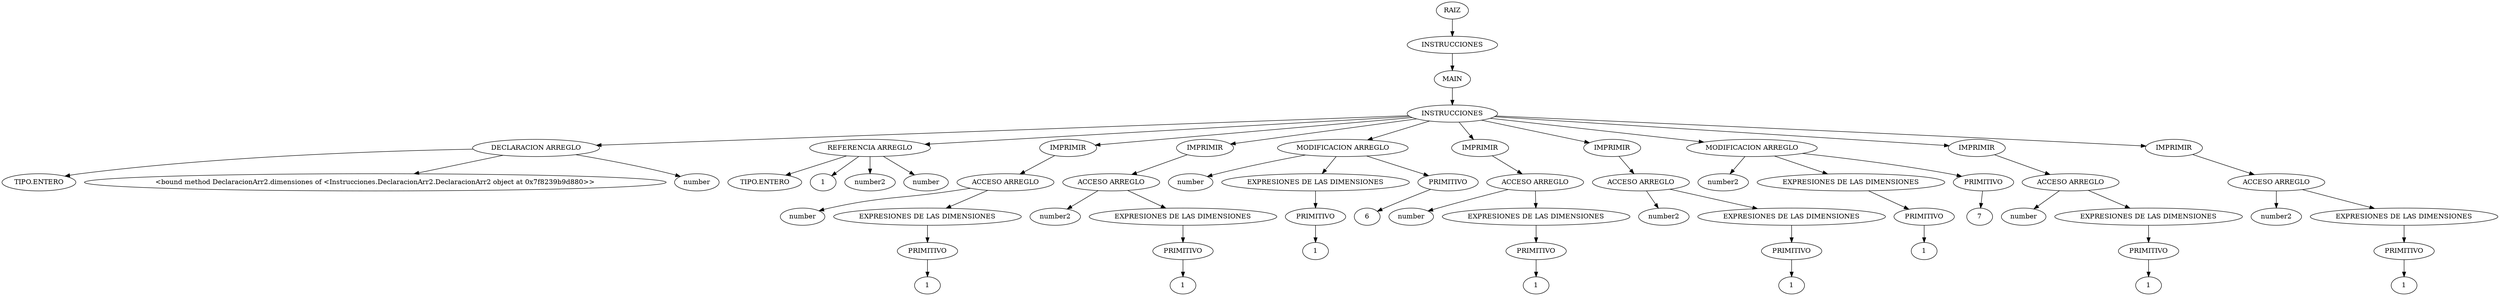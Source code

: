 digraph {
n0[label="RAIZ"];
n1[label="INSTRUCCIONES"];
n0->n1;
n2[label="MAIN"];
n1->n2;
n3[label="INSTRUCCIONES"];
n2->n3;
n4[label="DECLARACION ARREGLO"];
n3->n4;
n5[label="TIPO.ENTERO"];
n4->n5;
n6[label="<bound method DeclaracionArr2.dimensiones of <Instrucciones.DeclaracionArr2.DeclaracionArr2 object at 0x7f8239b9d880>>"];
n4->n6;
n7[label="number"];
n4->n7;
n8[label="REFERENCIA ARREGLO"];
n3->n8;
n9[label="TIPO.ENTERO"];
n8->n9;
n10[label="1"];
n8->n10;
n11[label="number2"];
n8->n11;
n12[label="number"];
n8->n12;
n13[label="IMPRIMIR"];
n3->n13;
n14[label="ACCESO ARREGLO"];
n13->n14;
n15[label="number"];
n14->n15;
n16[label="EXPRESIONES DE LAS DIMENSIONES"];
n14->n16;
n17[label="PRIMITIVO"];
n16->n17;
n18[label="1"];
n17->n18;
n19[label="IMPRIMIR"];
n3->n19;
n20[label="ACCESO ARREGLO"];
n19->n20;
n21[label="number2"];
n20->n21;
n22[label="EXPRESIONES DE LAS DIMENSIONES"];
n20->n22;
n23[label="PRIMITIVO"];
n22->n23;
n24[label="1"];
n23->n24;
n25[label="MODIFICACION ARREGLO"];
n3->n25;
n26[label="number"];
n25->n26;
n27[label="EXPRESIONES DE LAS DIMENSIONES"];
n25->n27;
n28[label="PRIMITIVO"];
n27->n28;
n29[label="1"];
n28->n29;
n30[label="PRIMITIVO"];
n25->n30;
n31[label="6"];
n30->n31;
n32[label="IMPRIMIR"];
n3->n32;
n33[label="ACCESO ARREGLO"];
n32->n33;
n34[label="number"];
n33->n34;
n35[label="EXPRESIONES DE LAS DIMENSIONES"];
n33->n35;
n36[label="PRIMITIVO"];
n35->n36;
n37[label="1"];
n36->n37;
n38[label="IMPRIMIR"];
n3->n38;
n39[label="ACCESO ARREGLO"];
n38->n39;
n40[label="number2"];
n39->n40;
n41[label="EXPRESIONES DE LAS DIMENSIONES"];
n39->n41;
n42[label="PRIMITIVO"];
n41->n42;
n43[label="1"];
n42->n43;
n44[label="MODIFICACION ARREGLO"];
n3->n44;
n45[label="number2"];
n44->n45;
n46[label="EXPRESIONES DE LAS DIMENSIONES"];
n44->n46;
n47[label="PRIMITIVO"];
n46->n47;
n48[label="1"];
n47->n48;
n49[label="PRIMITIVO"];
n44->n49;
n50[label="7"];
n49->n50;
n51[label="IMPRIMIR"];
n3->n51;
n52[label="ACCESO ARREGLO"];
n51->n52;
n53[label="number"];
n52->n53;
n54[label="EXPRESIONES DE LAS DIMENSIONES"];
n52->n54;
n55[label="PRIMITIVO"];
n54->n55;
n56[label="1"];
n55->n56;
n57[label="IMPRIMIR"];
n3->n57;
n58[label="ACCESO ARREGLO"];
n57->n58;
n59[label="number2"];
n58->n59;
n60[label="EXPRESIONES DE LAS DIMENSIONES"];
n58->n60;
n61[label="PRIMITIVO"];
n60->n61;
n62[label="1"];
n61->n62;
}